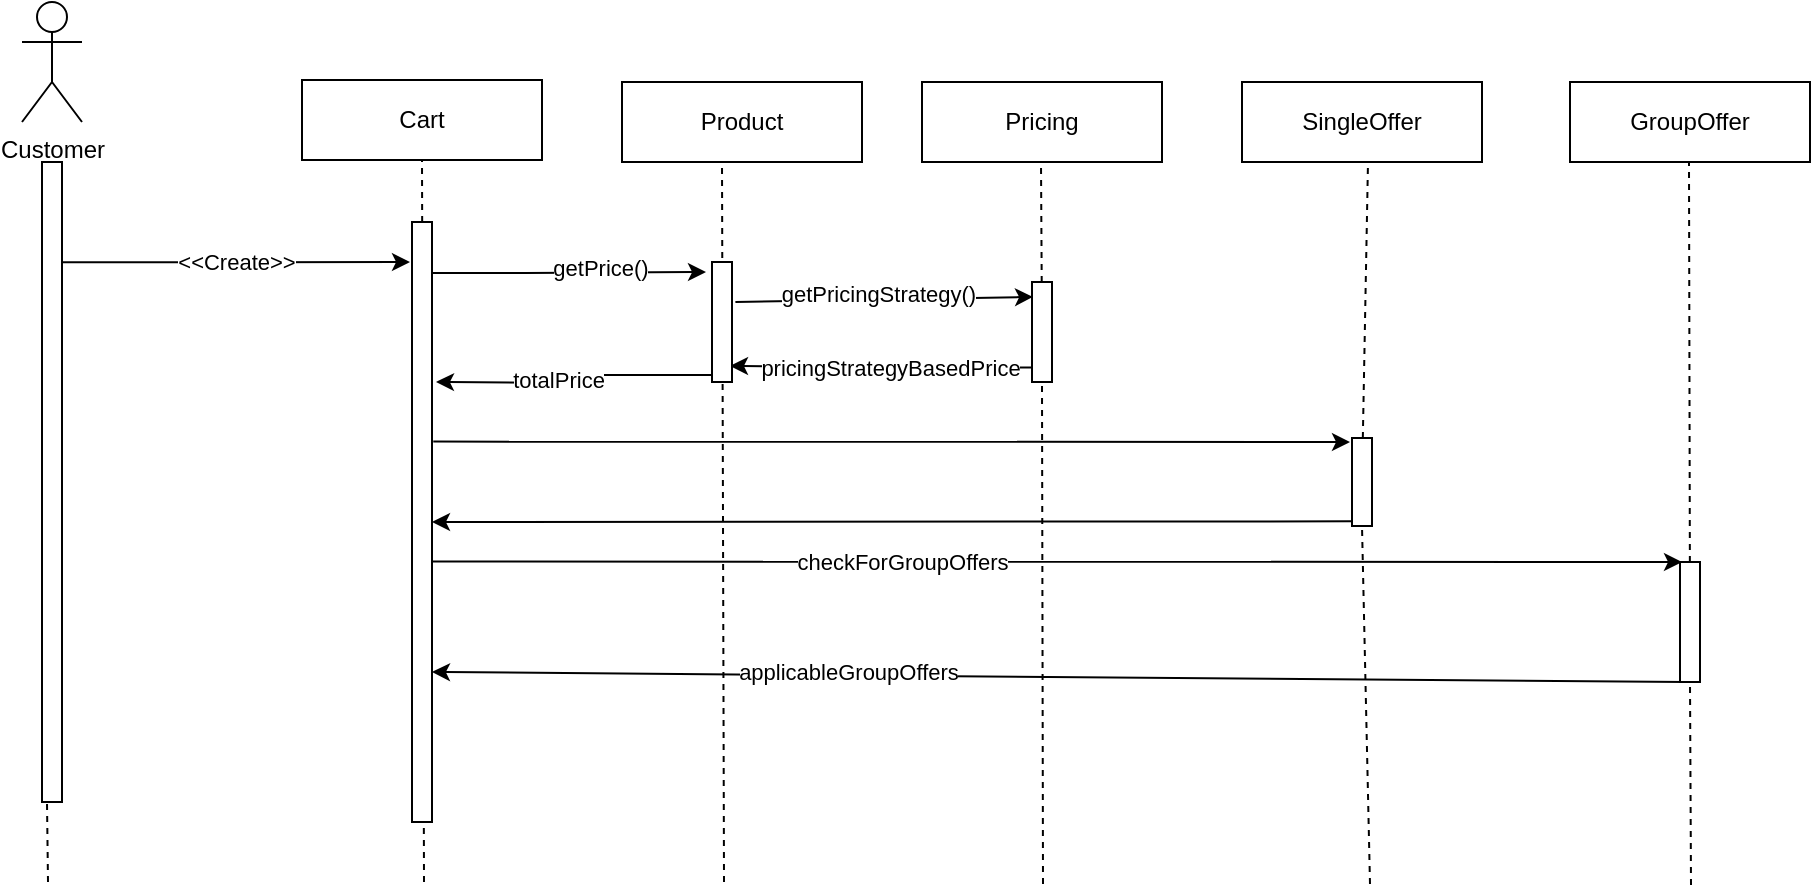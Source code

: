 <mxfile version="13.7.5" type="device"><diagram id="S_nlOqV0PbMSWLqAoRWy" name="Page-1"><mxGraphModel dx="1309" dy="494" grid="1" gridSize="10" guides="1" tooltips="1" connect="1" arrows="1" fold="1" page="1" pageScale="1" pageWidth="850" pageHeight="1100" math="0" shadow="0"><root><mxCell id="0"/><mxCell id="1" parent="0"/><mxCell id="lWO7YIu946PJ4oKCSE1r-21" value="" style="endArrow=none;dashed=1;html=1;entryX=0.5;entryY=1;entryDx=0;entryDy=0;" parent="1" edge="1"><mxGeometry width="50" height="50" relative="1" as="geometry"><mxPoint x="437" y="520" as="sourcePoint"/><mxPoint x="436" y="159" as="targetPoint"/></mxGeometry></mxCell><mxCell id="lWO7YIu946PJ4oKCSE1r-16" value="" style="endArrow=none;dashed=1;html=1;entryX=0.5;entryY=1;entryDx=0;entryDy=0;" parent="1" target="lWO7YIu946PJ4oKCSE1r-7" edge="1"><mxGeometry width="50" height="50" relative="1" as="geometry"><mxPoint x="287" y="520" as="sourcePoint"/><mxPoint x="286.5" y="240" as="targetPoint"/></mxGeometry></mxCell><mxCell id="lWO7YIu946PJ4oKCSE1r-1" value="" style="rounded=0;whiteSpace=wrap;html=1;" parent="1" vertex="1"><mxGeometry x="96" y="160" width="10" height="320" as="geometry"/></mxCell><mxCell id="lWO7YIu946PJ4oKCSE1r-2" value="Customer" style="shape=umlActor;verticalLabelPosition=bottom;verticalAlign=top;html=1;outlineConnect=0;" parent="1" vertex="1"><mxGeometry x="86" y="80" width="30" height="60" as="geometry"/></mxCell><mxCell id="lWO7YIu946PJ4oKCSE1r-3" value="" style="rounded=0;whiteSpace=wrap;html=1;" parent="1" vertex="1"><mxGeometry x="281" y="190" width="10" height="300" as="geometry"/></mxCell><mxCell id="lWO7YIu946PJ4oKCSE1r-6" value="Product" style="rounded=0;whiteSpace=wrap;html=1;" parent="1" vertex="1"><mxGeometry x="386" y="120" width="120" height="40" as="geometry"/></mxCell><mxCell id="lWO7YIu946PJ4oKCSE1r-7" value="Cart" style="rounded=0;whiteSpace=wrap;html=1;" parent="1" vertex="1"><mxGeometry x="226" y="119" width="120" height="40" as="geometry"/></mxCell><mxCell id="lWO7YIu946PJ4oKCSE1r-13" value="" style="endArrow=none;dashed=1;html=1;entryX=0.25;entryY=1;entryDx=0;entryDy=0;" parent="1" target="lWO7YIu946PJ4oKCSE1r-1" edge="1"><mxGeometry width="50" height="50" relative="1" as="geometry"><mxPoint x="99" y="520" as="sourcePoint"/><mxPoint x="506" y="310" as="targetPoint"/></mxGeometry></mxCell><mxCell id="lWO7YIu946PJ4oKCSE1r-18" value="Pricing" style="rounded=0;whiteSpace=wrap;html=1;" parent="1" vertex="1"><mxGeometry x="536" y="120" width="120" height="40" as="geometry"/></mxCell><mxCell id="lWO7YIu946PJ4oKCSE1r-22" value="" style="endArrow=none;dashed=1;html=1;entryX=0.5;entryY=1;entryDx=0;entryDy=0;" parent="1" source="lWO7YIu946PJ4oKCSE1r-10" edge="1"><mxGeometry width="50" height="50" relative="1" as="geometry"><mxPoint x="596.5" y="521" as="sourcePoint"/><mxPoint x="595.5" y="160" as="targetPoint"/></mxGeometry></mxCell><mxCell id="lWO7YIu946PJ4oKCSE1r-23" value="" style="endArrow=none;dashed=1;html=1;entryX=0.5;entryY=1;entryDx=0;entryDy=0;" parent="1" edge="1" source="S1JzUJtlng3C6U9SDdsn-9"><mxGeometry width="50" height="50" relative="1" as="geometry"><mxPoint x="760" y="521" as="sourcePoint"/><mxPoint x="759" y="160" as="targetPoint"/></mxGeometry></mxCell><mxCell id="lWO7YIu946PJ4oKCSE1r-24" value="" style="endArrow=none;dashed=1;html=1;entryX=0.5;entryY=1;entryDx=0;entryDy=0;" parent="1" edge="1" source="S1JzUJtlng3C6U9SDdsn-10"><mxGeometry width="50" height="50" relative="1" as="geometry"><mxPoint x="920.5" y="521.5" as="sourcePoint"/><mxPoint x="919.5" y="160.5" as="targetPoint"/></mxGeometry></mxCell><mxCell id="lWO7YIu946PJ4oKCSE1r-25" style="edgeStyle=orthogonalEdgeStyle;rounded=0;orthogonalLoop=1;jettySize=auto;html=1;exitX=1.036;exitY=0.085;exitDx=0;exitDy=0;exitPerimeter=0;" parent="1" source="lWO7YIu946PJ4oKCSE1r-3" edge="1"><mxGeometry relative="1" as="geometry"><mxPoint x="428" y="215" as="targetPoint"/><mxPoint x="293" y="209" as="sourcePoint"/><Array as="points"><mxPoint x="338" y="216"/></Array></mxGeometry></mxCell><mxCell id="lWO7YIu946PJ4oKCSE1r-29" value="getPrice()" style="edgeLabel;html=1;align=center;verticalAlign=middle;resizable=0;points=[];" parent="lWO7YIu946PJ4oKCSE1r-25" vertex="1" connectable="0"><mxGeometry x="0.22" y="3" relative="1" as="geometry"><mxPoint as="offset"/></mxGeometry></mxCell><mxCell id="lWO7YIu946PJ4oKCSE1r-30" value="" style="endArrow=none;dashed=1;html=1;entryX=0.5;entryY=1;entryDx=0;entryDy=0;" parent="1" target="lWO7YIu946PJ4oKCSE1r-10" edge="1"><mxGeometry width="50" height="50" relative="1" as="geometry"><mxPoint x="596.5" y="521" as="sourcePoint"/><mxPoint x="595.5" y="160" as="targetPoint"/></mxGeometry></mxCell><mxCell id="lWO7YIu946PJ4oKCSE1r-38" style="edgeStyle=orthogonalEdgeStyle;rounded=0;orthogonalLoop=1;jettySize=auto;html=1;exitX=-0.013;exitY=0.855;exitDx=0;exitDy=0;exitPerimeter=0;" parent="1" edge="1" source="lWO7YIu946PJ4oKCSE1r-10"><mxGeometry relative="1" as="geometry"><mxPoint x="440" y="262" as="targetPoint"/><mxPoint x="589" y="324" as="sourcePoint"/><Array as="points"><mxPoint x="440" y="263"/></Array></mxGeometry></mxCell><mxCell id="lWO7YIu946PJ4oKCSE1r-39" value="pricingStrategyBasedPrice" style="edgeLabel;html=1;align=center;verticalAlign=middle;resizable=0;points=[];" parent="lWO7YIu946PJ4oKCSE1r-38" vertex="1" connectable="0"><mxGeometry x="0.139" y="-1" relative="1" as="geometry"><mxPoint x="14.73" y="1.28" as="offset"/></mxGeometry></mxCell><mxCell id="lWO7YIu946PJ4oKCSE1r-10" value="" style="rounded=0;whiteSpace=wrap;html=1;" parent="1" vertex="1"><mxGeometry x="591" y="220" width="10" height="50" as="geometry"/></mxCell><mxCell id="lWO7YIu946PJ4oKCSE1r-41" style="edgeStyle=orthogonalEdgeStyle;rounded=0;orthogonalLoop=1;jettySize=auto;html=1;exitX=0.5;exitY=0.941;exitDx=0;exitDy=0;exitPerimeter=0;" parent="1" source="lWO7YIu946PJ4oKCSE1r-4" edge="1"><mxGeometry relative="1" as="geometry"><mxPoint x="293" y="270" as="targetPoint"/><mxPoint x="426" y="370" as="sourcePoint"/><Array as="points"/></mxGeometry></mxCell><mxCell id="lWO7YIu946PJ4oKCSE1r-42" value="totalPrice" style="edgeLabel;html=1;align=center;verticalAlign=middle;resizable=0;points=[];" parent="lWO7YIu946PJ4oKCSE1r-41" vertex="1" connectable="0"><mxGeometry x="0.179" y="-2" relative="1" as="geometry"><mxPoint as="offset"/></mxGeometry></mxCell><mxCell id="lWO7YIu946PJ4oKCSE1r-4" value="" style="rounded=0;whiteSpace=wrap;html=1;" parent="1" vertex="1"><mxGeometry x="431" y="210" width="10" height="60" as="geometry"/></mxCell><mxCell id="lWO7YIu946PJ4oKCSE1r-33" value="&lt;span&gt;SingleOffer&lt;br&gt;&lt;/span&gt;" style="rounded=0;whiteSpace=wrap;html=1;" parent="1" vertex="1"><mxGeometry x="696" y="120" width="120" height="40" as="geometry"/></mxCell><mxCell id="lWO7YIu946PJ4oKCSE1r-35" value="&amp;lt;&amp;lt;Create&amp;gt;&amp;gt;" style="endArrow=classic;html=1;entryX=-0.1;entryY=0.297;entryDx=0;entryDy=0;entryPerimeter=0;" parent="1" edge="1"><mxGeometry width="50" height="50" relative="1" as="geometry"><mxPoint x="106" y="210.15" as="sourcePoint"/><mxPoint x="280" y="210.002" as="targetPoint"/></mxGeometry></mxCell><mxCell id="lWO7YIu946PJ4oKCSE1r-36" value="" style="endArrow=classic;html=1;exitX=1.17;exitY=0.333;exitDx=0;exitDy=0;exitPerimeter=0;entryX=0.051;entryY=0.149;entryDx=0;entryDy=0;entryPerimeter=0;" parent="1" edge="1" target="lWO7YIu946PJ4oKCSE1r-10" source="lWO7YIu946PJ4oKCSE1r-4"><mxGeometry width="50" height="50" relative="1" as="geometry"><mxPoint x="441" y="240" as="sourcePoint"/><mxPoint x="587" y="241" as="targetPoint"/></mxGeometry></mxCell><mxCell id="lWO7YIu946PJ4oKCSE1r-37" value="getPricingStrategy()" style="edgeLabel;html=1;align=center;verticalAlign=middle;resizable=0;points=[];" parent="lWO7YIu946PJ4oKCSE1r-36" vertex="1" connectable="0"><mxGeometry x="-0.408" y="3" relative="1" as="geometry"><mxPoint x="26.98" as="offset"/></mxGeometry></mxCell><mxCell id="S1JzUJtlng3C6U9SDdsn-1" value="GroupOffer" style="rounded=0;whiteSpace=wrap;html=1;" vertex="1" parent="1"><mxGeometry x="860" y="120" width="120" height="40" as="geometry"/></mxCell><mxCell id="S1JzUJtlng3C6U9SDdsn-32" style="rounded=0;orthogonalLoop=1;jettySize=auto;html=1;exitX=0.25;exitY=1;exitDx=0;exitDy=0;entryX=1;entryY=0.75;entryDx=0;entryDy=0;" edge="1" parent="1" source="S1JzUJtlng3C6U9SDdsn-10" target="lWO7YIu946PJ4oKCSE1r-3"><mxGeometry relative="1" as="geometry"/></mxCell><mxCell id="S1JzUJtlng3C6U9SDdsn-34" value="applicableGroupOffers" style="edgeLabel;html=1;align=center;verticalAlign=middle;resizable=0;points=[];" vertex="1" connectable="0" parent="S1JzUJtlng3C6U9SDdsn-32"><mxGeometry x="0.338" y="-2" relative="1" as="geometry"><mxPoint as="offset"/></mxGeometry></mxCell><mxCell id="S1JzUJtlng3C6U9SDdsn-10" value="" style="rounded=0;whiteSpace=wrap;html=1;" vertex="1" parent="1"><mxGeometry x="915" y="360" width="10" height="60" as="geometry"/></mxCell><mxCell id="S1JzUJtlng3C6U9SDdsn-11" value="" style="endArrow=none;dashed=1;html=1;entryX=0.5;entryY=1;entryDx=0;entryDy=0;" edge="1" parent="1" target="S1JzUJtlng3C6U9SDdsn-10"><mxGeometry width="50" height="50" relative="1" as="geometry"><mxPoint x="920.5" y="521.5" as="sourcePoint"/><mxPoint x="919.5" y="160.5" as="targetPoint"/></mxGeometry></mxCell><mxCell id="S1JzUJtlng3C6U9SDdsn-31" value="" style="endArrow=classic;html=1;exitX=1.049;exitY=0.566;exitDx=0;exitDy=0;exitPerimeter=0;entryX=0.1;entryY=0;entryDx=0;entryDy=0;entryPerimeter=0;" edge="1" parent="1" source="lWO7YIu946PJ4oKCSE1r-3" target="S1JzUJtlng3C6U9SDdsn-10"><mxGeometry width="50" height="50" relative="1" as="geometry"><mxPoint x="296" y="420" as="sourcePoint"/><mxPoint x="906" y="360" as="targetPoint"/></mxGeometry></mxCell><mxCell id="S1JzUJtlng3C6U9SDdsn-33" value="checkForGroupOffers" style="edgeLabel;html=1;align=center;verticalAlign=middle;resizable=0;points=[];" vertex="1" connectable="0" parent="S1JzUJtlng3C6U9SDdsn-31"><mxGeometry x="-0.414" y="2" relative="1" as="geometry"><mxPoint x="51.51" y="2.14" as="offset"/></mxGeometry></mxCell><mxCell id="S1JzUJtlng3C6U9SDdsn-9" value="" style="rounded=0;whiteSpace=wrap;html=1;" vertex="1" parent="1"><mxGeometry x="751" y="298" width="10" height="44" as="geometry"/></mxCell><mxCell id="S1JzUJtlng3C6U9SDdsn-36" value="" style="endArrow=none;dashed=1;html=1;entryX=0.5;entryY=1;entryDx=0;entryDy=0;" edge="1" parent="1" target="S1JzUJtlng3C6U9SDdsn-9"><mxGeometry width="50" height="50" relative="1" as="geometry"><mxPoint x="760.0" y="521.0" as="sourcePoint"/><mxPoint x="759" y="160" as="targetPoint"/></mxGeometry></mxCell><mxCell id="S1JzUJtlng3C6U9SDdsn-37" value="" style="endArrow=classic;html=1;exitX=1.063;exitY=0.366;exitDx=0;exitDy=0;exitPerimeter=0;" edge="1" parent="1" source="lWO7YIu946PJ4oKCSE1r-3"><mxGeometry width="50" height="50" relative="1" as="geometry"><mxPoint x="310" y="350" as="sourcePoint"/><mxPoint x="750" y="300" as="targetPoint"/></mxGeometry></mxCell><mxCell id="S1JzUJtlng3C6U9SDdsn-38" value="" style="endArrow=classic;html=1;exitX=-0.036;exitY=0.947;exitDx=0;exitDy=0;exitPerimeter=0;entryX=1;entryY=0.5;entryDx=0;entryDy=0;" edge="1" parent="1" source="S1JzUJtlng3C6U9SDdsn-9" target="lWO7YIu946PJ4oKCSE1r-3"><mxGeometry width="50" height="50" relative="1" as="geometry"><mxPoint x="751.0" y="338.3" as="sourcePoint"/><mxPoint x="294.66" y="341.7" as="targetPoint"/></mxGeometry></mxCell><mxCell id="S1JzUJtlng3C6U9SDdsn-39" value="&lt;span style=&quot;color: rgba(0 , 0 , 0 , 0) ; font-family: monospace ; font-size: 0px ; background-color: rgb(248 , 249 , 250)&quot;&gt;%3CmxGraphModel%3E%3Croot%3E%3CmxCell%20id%3D%220%22%2F%3E%3CmxCell%20id%3D%221%22%20parent%3D%220%22%2F%3E%3CmxCell%20id%3D%222%22%20value%3D%22%22%20style%3D%22endArrow%3Dclassic%3Bhtml%3D1%3BexitX%3D1.266%3BexitY%3D0.378%3BexitDx%3D0%3BexitDy%3D0%3BexitPerimeter%3D0%3B%22%20edge%3D%221%22%20parent%3D%221%22%3E%3CmxGeometry%20width%3D%2250%22%20height%3D%2250%22%20relative%3D%221%22%20as%3D%22geometry%22%3E%3CmxPoint%20x%3D%22293.66%22%20y%3D%22303.4%22%20as%3D%22sourcePoint%22%2F%3E%3CmxPoint%20x%3D%22750.0%22%20y%3D%22300%22%20as%3D%22targetPoint%22%2F%3E%3C%2FmxGeometry%3E%3C%2FmxCell%3E%3C%2Froot%3E%3C%2FmxGraphModel%3E&lt;/span&gt;&lt;span style=&quot;color: rgba(0 , 0 , 0 , 0) ; font-family: monospace ; font-size: 0px ; background-color: rgb(248 , 249 , 250)&quot;&gt;%3CmxGraphModel%3E%3Croot%3E%3CmxCell%20id%3D%220%22%2F%3E%3CmxCell%20id%3D%221%22%20parent%3D%220%22%2F%3E%3CmxCell%20id%3D%222%22%20value%3D%22%22%20style%3D%22endArrow%3Dclassic%3Bhtml%3D1%3BexitX%3D1.266%3BexitY%3D0.378%3BexitDx%3D0%3BexitDy%3D0%3BexitPerimeter%3D0%3B%22%20edge%3D%221%22%20parent%3D%221%22%3E%3CmxGeometry%20width%3D%2250%22%20height%3D%2250%22%20relative%3D%221%22%20as%3D%22geometry%22%3E%3CmxPoint%20x%3D%22293.66%22%20y%3D%22303.4%22%20as%3D%22sourcePoint%22%2F%3E%3CmxPoint%20x%3D%22750.0%22%20y%3D%22300%22%20as%3D%22targetPoint%22%2F%3E%3C%2FmxGeometry%3E%3C%2FmxCell%3E%3C%2Froot%3E%3C%2FmxGraphModel%3E&lt;/span&gt;" style="edgeLabel;html=1;align=center;verticalAlign=middle;resizable=0;points=[];" vertex="1" connectable="0" parent="S1JzUJtlng3C6U9SDdsn-38"><mxGeometry x="0.103" y="-4" relative="1" as="geometry"><mxPoint as="offset"/></mxGeometry></mxCell></root></mxGraphModel></diagram></mxfile>